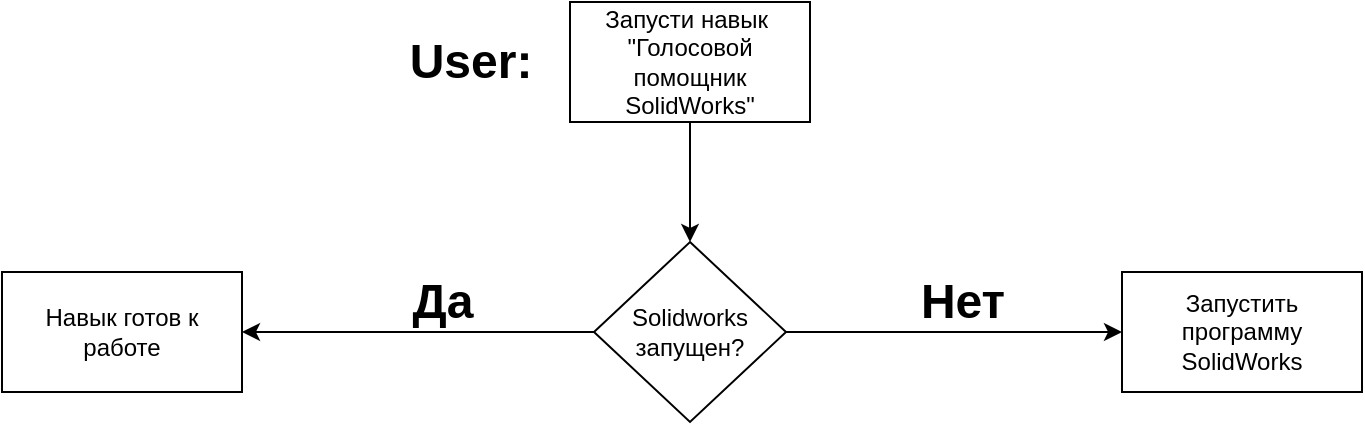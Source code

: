 <mxfile version="16.2.4" type="github">
  <diagram id="Zt9k7BxC1D5U0BpOp6I2" name="Page-1">
    <mxGraphModel dx="1378" dy="536" grid="1" gridSize="10" guides="1" tooltips="1" connect="1" arrows="1" fold="1" page="1" pageScale="1" pageWidth="827" pageHeight="1169" math="0" shadow="0">
      <root>
        <mxCell id="0" />
        <mxCell id="1" parent="0" />
        <mxCell id="98o1m-MZozW1Fuy_9C4y-5" value="" style="edgeStyle=orthogonalEdgeStyle;rounded=0;orthogonalLoop=1;jettySize=auto;html=1;" edge="1" parent="1" source="98o1m-MZozW1Fuy_9C4y-1" target="98o1m-MZozW1Fuy_9C4y-4">
          <mxGeometry relative="1" as="geometry" />
        </mxCell>
        <mxCell id="98o1m-MZozW1Fuy_9C4y-1" value="Запусти навык&amp;nbsp; &quot;Голосовой помощник SolidWorks&quot;" style="rounded=0;whiteSpace=wrap;html=1;" vertex="1" parent="1">
          <mxGeometry x="354" y="20" width="120" height="60" as="geometry" />
        </mxCell>
        <mxCell id="98o1m-MZozW1Fuy_9C4y-2" value="User:" style="text;strokeColor=none;fillColor=none;html=1;fontSize=24;fontStyle=1;verticalAlign=middle;align=center;" vertex="1" parent="1">
          <mxGeometry x="254" y="30" width="100" height="40" as="geometry" />
        </mxCell>
        <mxCell id="98o1m-MZozW1Fuy_9C4y-9" value="" style="edgeStyle=orthogonalEdgeStyle;rounded=0;orthogonalLoop=1;jettySize=auto;html=1;" edge="1" parent="1" source="98o1m-MZozW1Fuy_9C4y-4" target="98o1m-MZozW1Fuy_9C4y-8">
          <mxGeometry relative="1" as="geometry" />
        </mxCell>
        <mxCell id="98o1m-MZozW1Fuy_9C4y-11" value="" style="edgeStyle=orthogonalEdgeStyle;rounded=0;orthogonalLoop=1;jettySize=auto;html=1;" edge="1" parent="1" source="98o1m-MZozW1Fuy_9C4y-4" target="98o1m-MZozW1Fuy_9C4y-10">
          <mxGeometry relative="1" as="geometry" />
        </mxCell>
        <mxCell id="98o1m-MZozW1Fuy_9C4y-4" value="Solidworks&lt;br&gt;запущен?" style="rhombus;whiteSpace=wrap;html=1;" vertex="1" parent="1">
          <mxGeometry x="366" y="140" width="96" height="90" as="geometry" />
        </mxCell>
        <mxCell id="98o1m-MZozW1Fuy_9C4y-8" value="Навык готов к работе" style="whiteSpace=wrap;html=1;" vertex="1" parent="1">
          <mxGeometry x="70" y="155" width="120" height="60" as="geometry" />
        </mxCell>
        <mxCell id="98o1m-MZozW1Fuy_9C4y-10" value="Запустить программу SolidWorks" style="whiteSpace=wrap;html=1;" vertex="1" parent="1">
          <mxGeometry x="630" y="155" width="120" height="60" as="geometry" />
        </mxCell>
        <mxCell id="98o1m-MZozW1Fuy_9C4y-13" value="Да" style="text;strokeColor=none;fillColor=none;html=1;fontSize=24;fontStyle=1;verticalAlign=middle;align=center;" vertex="1" parent="1">
          <mxGeometry x="240" y="150" width="100" height="40" as="geometry" />
        </mxCell>
        <mxCell id="98o1m-MZozW1Fuy_9C4y-14" value="Нет" style="text;strokeColor=none;fillColor=none;html=1;fontSize=24;fontStyle=1;verticalAlign=middle;align=center;" vertex="1" parent="1">
          <mxGeometry x="500" y="150" width="100" height="40" as="geometry" />
        </mxCell>
      </root>
    </mxGraphModel>
  </diagram>
</mxfile>
